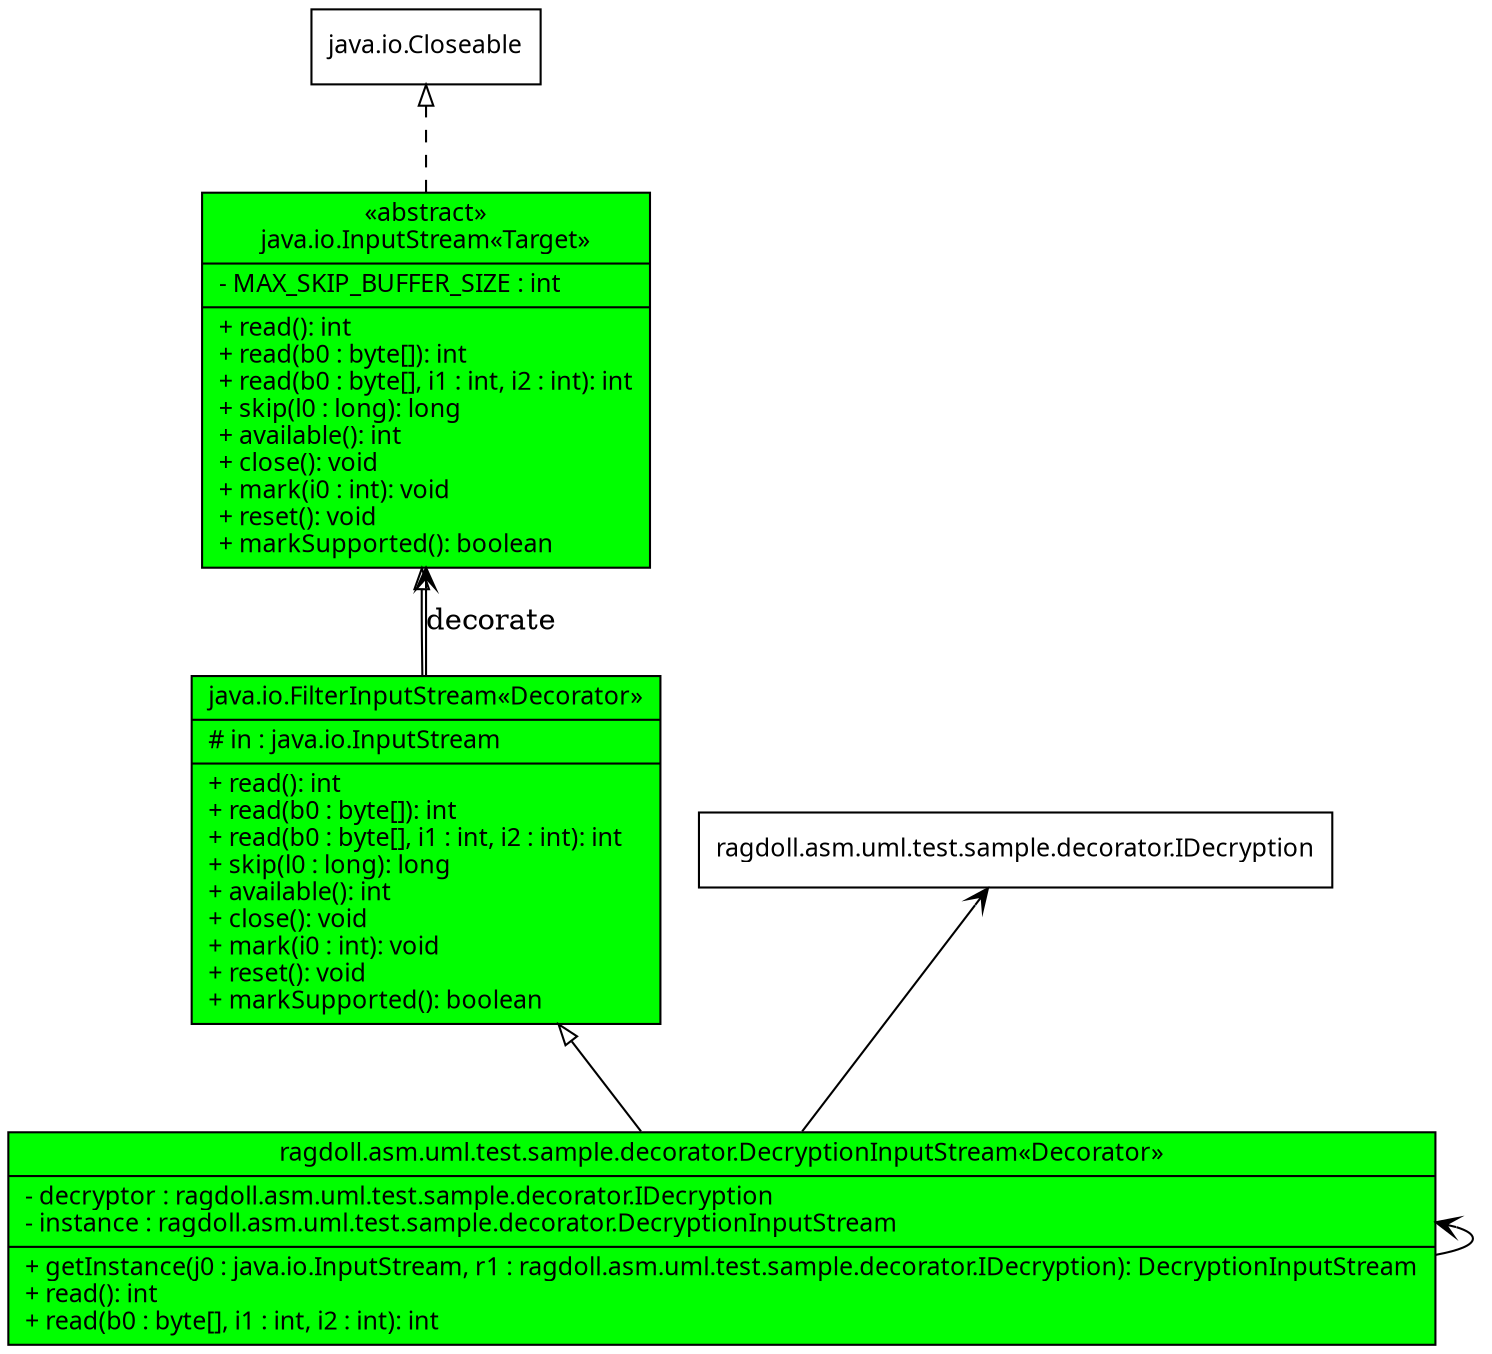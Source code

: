 digraph G {
rankdir=BT;
fontname = "Times New Roman"
fontsize = 12
node [
fontname = "Times New Roman"
fontsize = 12
shape = "record"
]
"java.io.FilterInputStream" [
color=black
fillcolor="green"
style=filled
label = "{java.io.FilterInputStream
«Decorator»|# in : java.io.InputStream\l|+ read(): int\l+ read(b0 : byte[]): int\l+ read(b0 : byte[], i1 : int, i2 : int): int\l+ skip(l0 : long): long\l+ available(): int\l+ close(): void\l+ mark(i0 : int): void\l+ reset(): void\l+ markSupported(): boolean\l}"
]
edge [
style = "dashed"
arrowhead = "empty"
]
edge [
style = "solid"
arrowhead = "empty"
]
"java.io.FilterInputStream" -> "java.io.InputStream"
edge [
style = "dashed"
arrowhead = "vee"
]
edge [
style = "solid"
arrowhead = "vee"
label = "decorate"
]
"java.io.FilterInputStream" -> "java.io.InputStream"
edge [label=" "]
"ragdoll.asm.uml.test.sample.decorator.DecryptionInputStream" [
color=black
fillcolor="green"
style=filled
label = "{ragdoll.asm.uml.test.sample.decorator.DecryptionInputStream
«Decorator»|- decryptor : ragdoll.asm.uml.test.sample.decorator.IDecryption\l- instance : ragdoll.asm.uml.test.sample.decorator.DecryptionInputStream\l|+ getInstance(j0 : java.io.InputStream, r1 : ragdoll.asm.uml.test.sample.decorator.IDecryption): DecryptionInputStream\l+ read(): int\l+ read(b0 : byte[], i1 : int, i2 : int): int\l}"
]
edge [
style = "dashed"
arrowhead = "empty"
]
edge [
style = "solid"
arrowhead = "empty"
]
"ragdoll.asm.uml.test.sample.decorator.DecryptionInputStream" -> "java.io.FilterInputStream"
edge [
style = "dashed"
arrowhead = "vee"
]
edge [
style = "solid"
arrowhead = "vee"
label = " "
]
"ragdoll.asm.uml.test.sample.decorator.DecryptionInputStream" -> "ragdoll.asm.uml.test.sample.decorator.IDecryption"
edge [
style = "solid"
arrowhead = "vee"
label = " "
]
"ragdoll.asm.uml.test.sample.decorator.DecryptionInputStream" -> "ragdoll.asm.uml.test.sample.decorator.DecryptionInputStream"
edge [label=" "]
"java.io.InputStream" [
color=black
fillcolor="green"
style=filled
label = "{«abstract»\njava.io.InputStream
«Target»|- MAX_SKIP_BUFFER_SIZE : int\l|+ read(): int\l+ read(b0 : byte[]): int\l+ read(b0 : byte[], i1 : int, i2 : int): int\l+ skip(l0 : long): long\l+ available(): int\l+ close(): void\l+ mark(i0 : int): void\l+ reset(): void\l+ markSupported(): boolean\l}"
]
edge [
style = "dashed"
arrowhead = "empty"
]
"java.io.InputStream" -> "java.io.Closeable"
edge [
style = "solid"
arrowhead = "empty"
]
edge [
style = "dashed"
arrowhead = "vee"
]
edge [label=" "]
}

